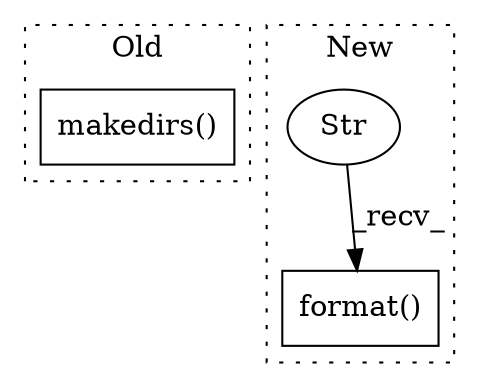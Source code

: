 digraph G {
subgraph cluster0 {
1 [label="makedirs()" a="75" s="7991,8014" l="12,16" shape="box"];
label = "Old";
style="dotted";
}
subgraph cluster1 {
2 [label="format()" a="75" s="3796,3933" l="98,1" shape="box"];
3 [label="Str" a="66" s="3796" l="74" shape="ellipse"];
label = "New";
style="dotted";
}
3 -> 2 [label="_recv_"];
}
